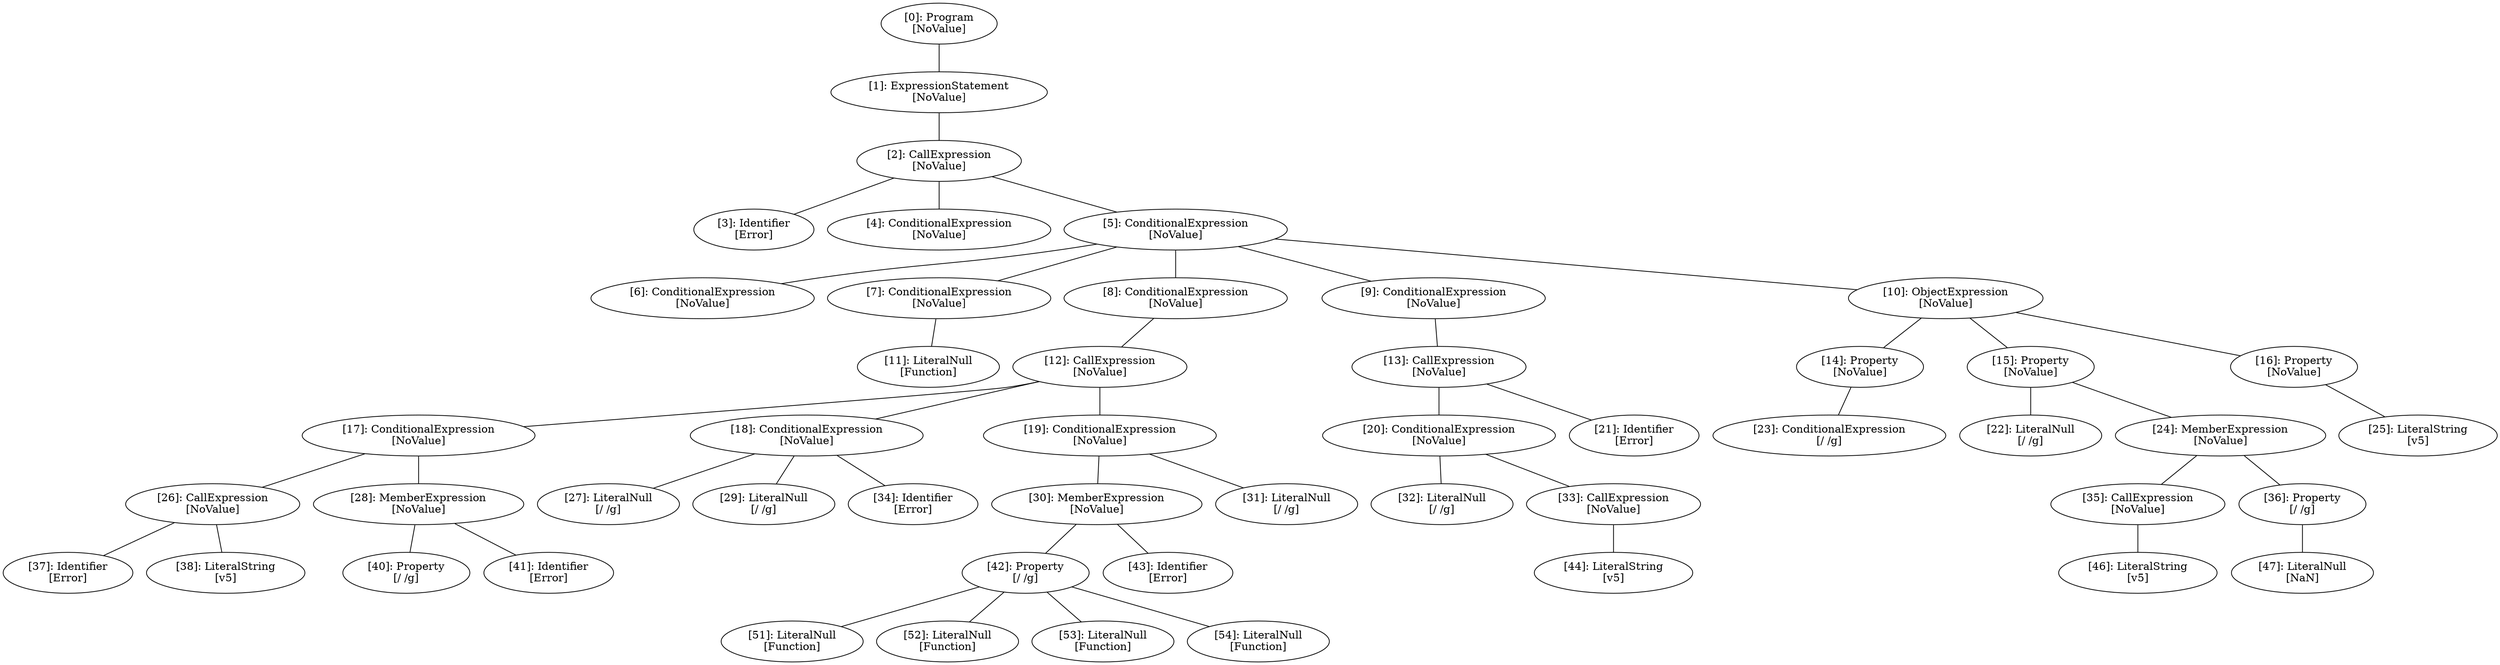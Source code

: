 // Result
graph {
	0 [label="[0]: Program
[NoValue]"]
	1 [label="[1]: ExpressionStatement
[NoValue]"]
	2 [label="[2]: CallExpression
[NoValue]"]
	3 [label="[3]: Identifier
[Error]"]
	4 [label="[4]: ConditionalExpression
[NoValue]"]
	5 [label="[5]: ConditionalExpression
[NoValue]"]
	6 [label="[6]: ConditionalExpression
[NoValue]"]
	7 [label="[7]: ConditionalExpression
[NoValue]"]
	8 [label="[8]: ConditionalExpression
[NoValue]"]
	9 [label="[9]: ConditionalExpression
[NoValue]"]
	10 [label="[10]: ObjectExpression
[NoValue]"]
	11 [label="[11]: LiteralNull
[Function]"]
	12 [label="[12]: CallExpression
[NoValue]"]
	13 [label="[13]: CallExpression
[NoValue]"]
	14 [label="[14]: Property
[NoValue]"]
	15 [label="[15]: Property
[NoValue]"]
	16 [label="[16]: Property
[NoValue]"]
	17 [label="[17]: ConditionalExpression
[NoValue]"]
	18 [label="[18]: ConditionalExpression
[NoValue]"]
	19 [label="[19]: ConditionalExpression
[NoValue]"]
	20 [label="[20]: ConditionalExpression
[NoValue]"]
	21 [label="[21]: Identifier
[Error]"]
	22 [label="[22]: LiteralNull
[/ /g]"]
	23 [label="[23]: ConditionalExpression
[/ /g]"]
	24 [label="[24]: MemberExpression
[NoValue]"]
	25 [label="[25]: LiteralString
[v5]"]
	26 [label="[26]: CallExpression
[NoValue]"]
	27 [label="[27]: LiteralNull
[/ /g]"]
	28 [label="[28]: MemberExpression
[NoValue]"]
	29 [label="[29]: LiteralNull
[/ /g]"]
	30 [label="[30]: MemberExpression
[NoValue]"]
	31 [label="[31]: LiteralNull
[/ /g]"]
	32 [label="[32]: LiteralNull
[/ /g]"]
	33 [label="[33]: CallExpression
[NoValue]"]
	34 [label="[34]: Identifier
[Error]"]
	35 [label="[35]: CallExpression
[NoValue]"]
	36 [label="[36]: Property
[/ /g]"]
	37 [label="[37]: Identifier
[Error]"]
	38 [label="[38]: LiteralString
[v5]"]
	40 [label="[40]: Property
[/ /g]"]
	41 [label="[41]: Identifier
[Error]"]
	42 [label="[42]: Property
[/ /g]"]
	43 [label="[43]: Identifier
[Error]"]
	44 [label="[44]: LiteralString
[v5]"]
	46 [label="[46]: LiteralString
[v5]"]
	47 [label="[47]: LiteralNull
[NaN]"]
	51 [label="[51]: LiteralNull
[Function]"]
	52 [label="[52]: LiteralNull
[Function]"]
	53 [label="[53]: LiteralNull
[Function]"]
	54 [label="[54]: LiteralNull
[Function]"]
	0 -- 1
	1 -- 2
	2 -- 3
	2 -- 4
	2 -- 5
	5 -- 6
	5 -- 7
	5 -- 8
	5 -- 9
	5 -- 10
	7 -- 11
	8 -- 12
	9 -- 13
	10 -- 14
	10 -- 15
	10 -- 16
	12 -- 17
	12 -- 18
	12 -- 19
	13 -- 20
	13 -- 21
	14 -- 23
	15 -- 22
	15 -- 24
	16 -- 25
	17 -- 26
	17 -- 28
	18 -- 27
	18 -- 29
	18 -- 34
	19 -- 30
	19 -- 31
	20 -- 32
	20 -- 33
	24 -- 35
	24 -- 36
	26 -- 37
	26 -- 38
	28 -- 40
	28 -- 41
	30 -- 42
	30 -- 43
	33 -- 44
	35 -- 46
	36 -- 47
	42 -- 51
	42 -- 52
	42 -- 53
	42 -- 54
}

